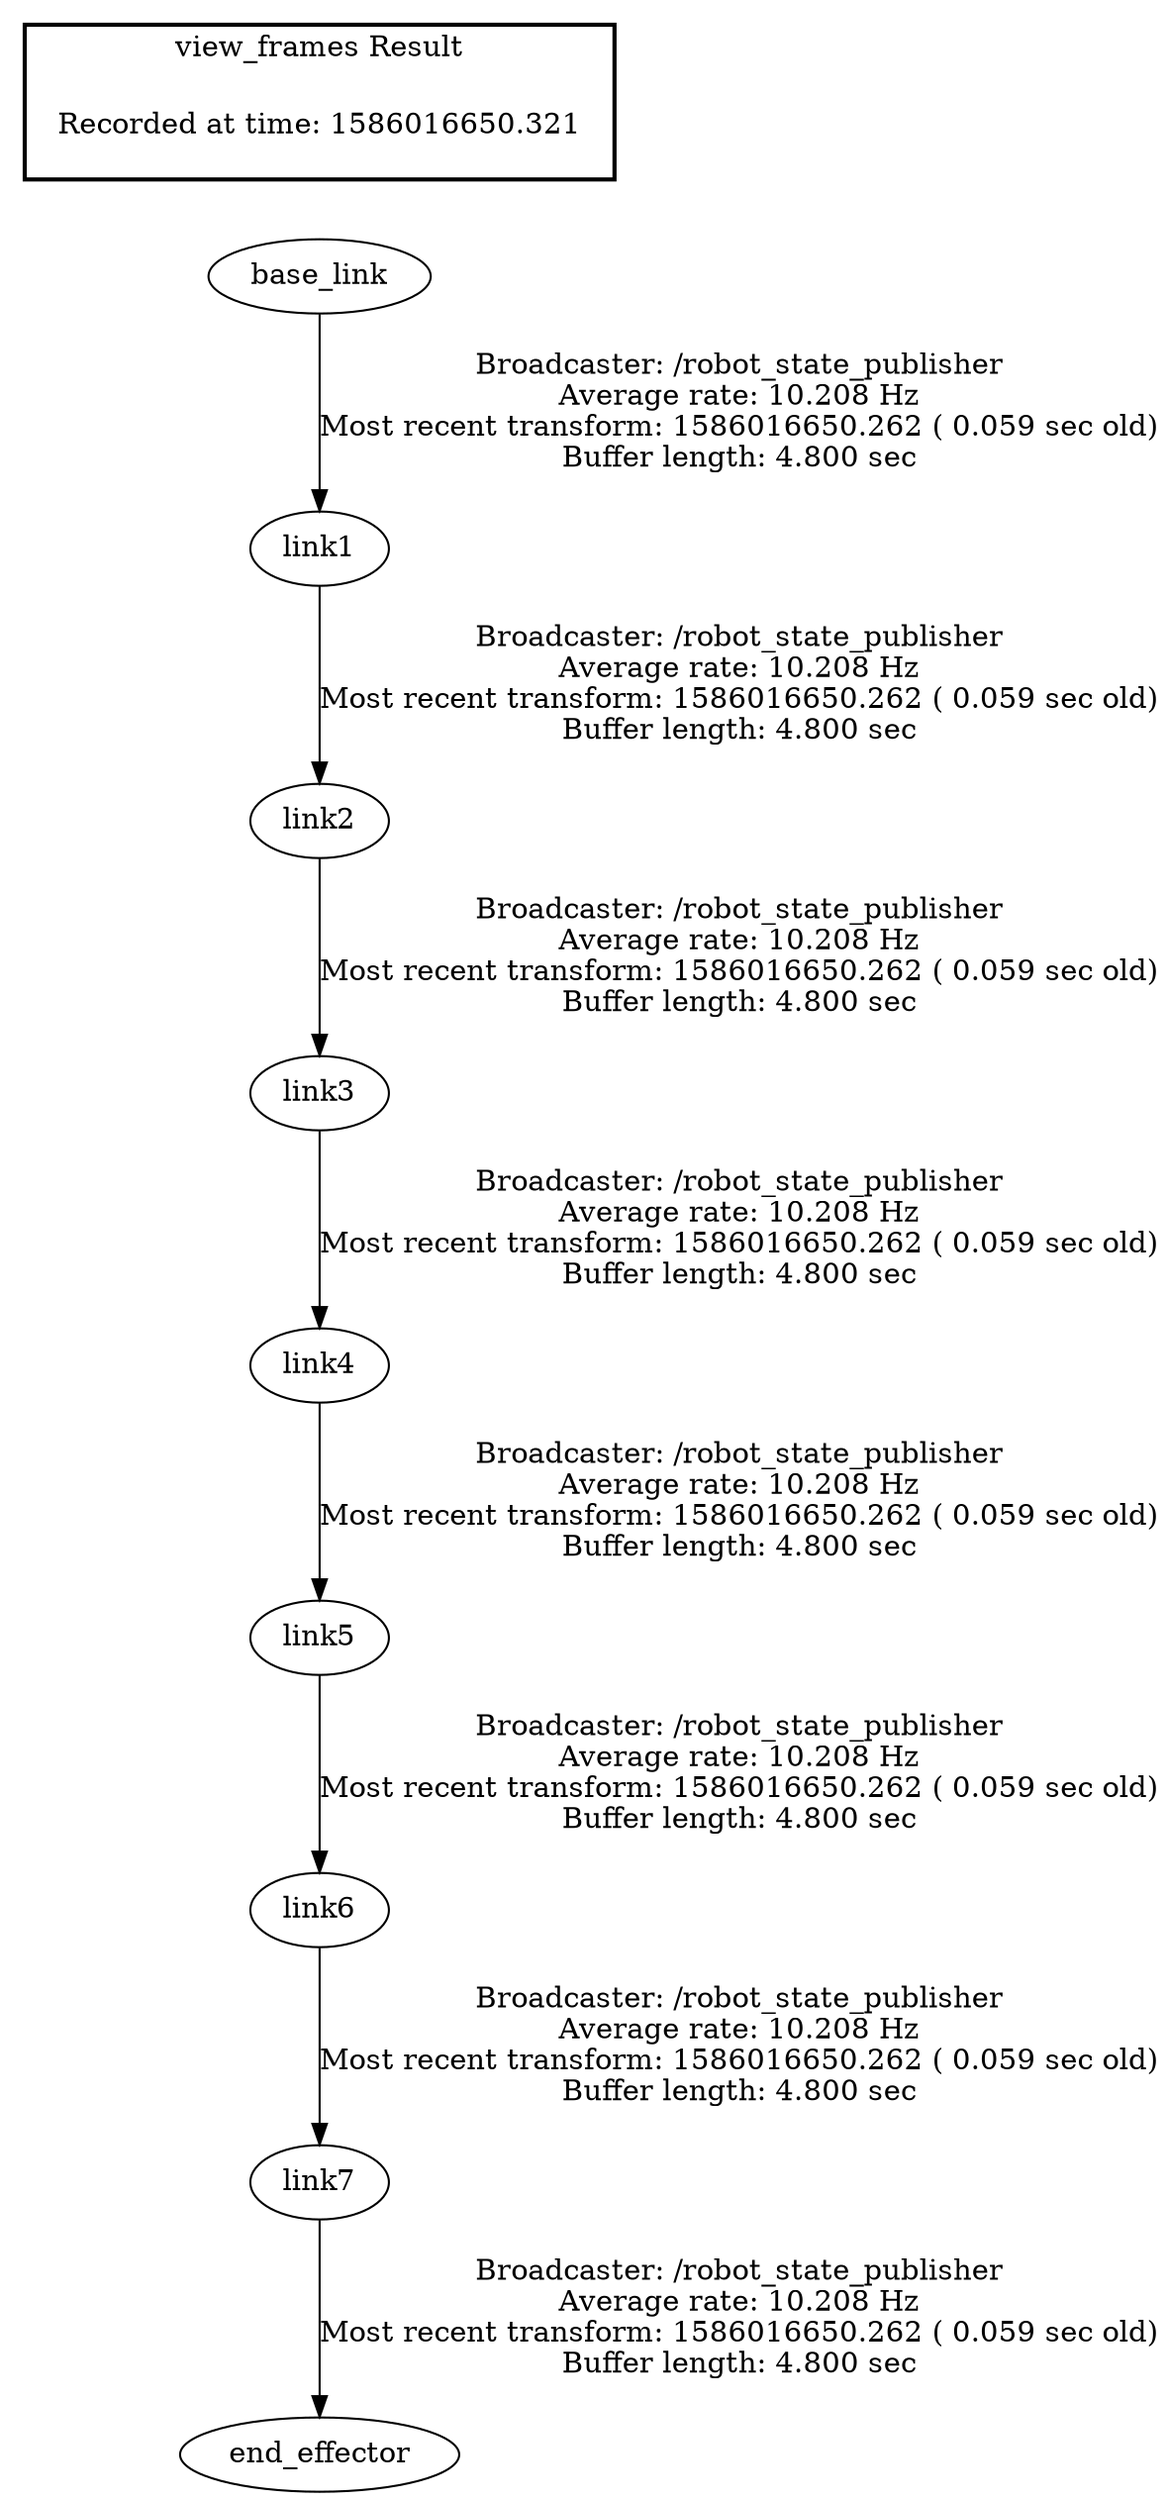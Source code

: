 digraph G {
"base_link" -> "link1"[label="Broadcaster: /robot_state_publisher\nAverage rate: 10.208 Hz\nMost recent transform: 1586016650.262 ( 0.059 sec old)\nBuffer length: 4.800 sec\n"];
"link1" -> "link2"[label="Broadcaster: /robot_state_publisher\nAverage rate: 10.208 Hz\nMost recent transform: 1586016650.262 ( 0.059 sec old)\nBuffer length: 4.800 sec\n"];
"link2" -> "link3"[label="Broadcaster: /robot_state_publisher\nAverage rate: 10.208 Hz\nMost recent transform: 1586016650.262 ( 0.059 sec old)\nBuffer length: 4.800 sec\n"];
"link3" -> "link4"[label="Broadcaster: /robot_state_publisher\nAverage rate: 10.208 Hz\nMost recent transform: 1586016650.262 ( 0.059 sec old)\nBuffer length: 4.800 sec\n"];
"link4" -> "link5"[label="Broadcaster: /robot_state_publisher\nAverage rate: 10.208 Hz\nMost recent transform: 1586016650.262 ( 0.059 sec old)\nBuffer length: 4.800 sec\n"];
"link5" -> "link6"[label="Broadcaster: /robot_state_publisher\nAverage rate: 10.208 Hz\nMost recent transform: 1586016650.262 ( 0.059 sec old)\nBuffer length: 4.800 sec\n"];
"link6" -> "link7"[label="Broadcaster: /robot_state_publisher\nAverage rate: 10.208 Hz\nMost recent transform: 1586016650.262 ( 0.059 sec old)\nBuffer length: 4.800 sec\n"];
"link7" -> "end_effector"[label="Broadcaster: /robot_state_publisher\nAverage rate: 10.208 Hz\nMost recent transform: 1586016650.262 ( 0.059 sec old)\nBuffer length: 4.800 sec\n"];
edge [style=invis];
 subgraph cluster_legend { style=bold; color=black; label ="view_frames Result";
"Recorded at time: 1586016650.321"[ shape=plaintext ] ;
 }->"base_link";
}